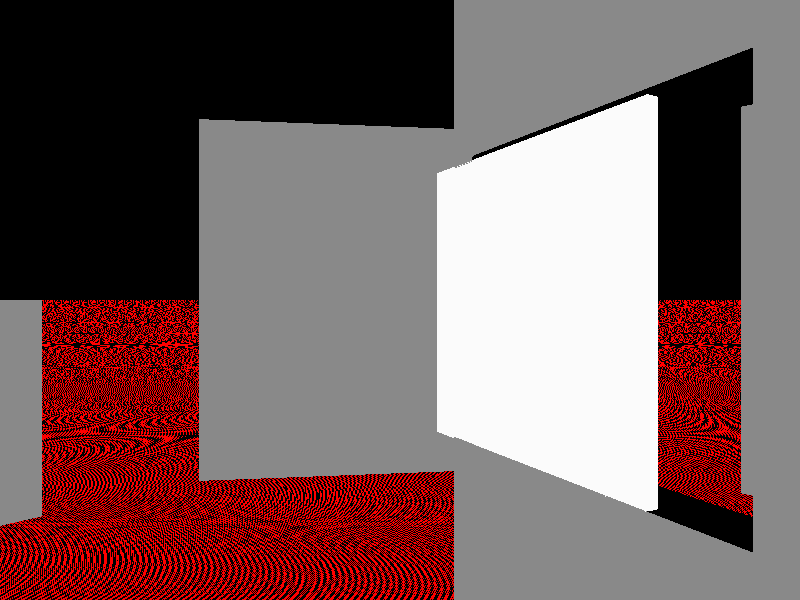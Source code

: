 #version 3.7;
#include "colors.inc"
#include "shapes.inc"

/* 
Plan du sol avec vecteur normal Y P(x,z)
Axe de roation pour les transofromation Y
*/
plane { y, 0
    pigment{
        checker Red Black
        }
}

/* 
Definition du Mur Entier 
Epaisseur = 15 cm
Longueur = 1m = 100 cm
Hauteur = 4 m = 400 cm
On texturera a la fin de l'assemblage des morceau en doublant cette couche et en ajoutant une couche de 1 cm de Verre au milieu 
pour les fenetres.
*/
#declare F_Mur_entier = box {
    <-7.5,0,0>,<7.5,400,100> //Centrage de la partie de mur par rapport a x = 0 et suit l'axe Z
}
/* Version du Mur Entier centree sur (0,0,0) pour faire la fenetre */
#declare F_Mur_avec_fenetre = box {
    <-7.5,-200,-50>,<7.5,200,50> 
}
/* 
Definition taille du trou fenetre // Out
*/
#declare F_Couche_Fenetre = Round_Box( 
    <-8,-40,-40>,
    <8,40,40>,
    0.3,
    false,
)
/*                                                                                                  
Definition de la couche de verre pour les fenetres 
Epaisseur = 3 cm
Longueur = 80cm
Hauteur = 80cm
On utilisera cette couche pour faire des fenetres dans notre mur
*/
#declare F_Couche_verre = Round_Box( 
    <-1.5,0,0>,
    <1.5,79.5,79.5>, // Centrer comme les couches int/ext
    0.3,
    false,
)   

///MATERIAUX

#declare M_Mur = material{
    texture
    {
     pigment{
        rgb<0.5,0.5,0.5>
    }
    finish {
        ambient 1
        emission  0
        specular 1 roughness 1
        reflection 1
        }
    }
}
    
#declare M_Window_Glass =
material{    
    texture{
        pigment{ rgbf<0.98,0.98,0.98,0.8>}
            finish { diffuse 0.1
                reflection 0.2
                specular 0.8
                roughness 0.0003
                phong 1
                phong_size 400}
           }
} 
    
    
    



///HABILLAGE////
#declare Mur_Fenetre= object{
    F_Mur_avec_fenetre
    material{M_Mur}
}
#declare Mur = object{
    F_Mur_entier
    material{M_Mur}
}


#declare Glass_window = object{ 
    F_Couche_verre
    material{M_Window_Glass}
}

#declare Mur_Creuse = difference
{
    object
    {
        Mur_Fenetre
    }
    object
    {
        F_Couche_Fenetre
    }
}

object{
    Mur_Fenetre // Remplacer par mur avec fenetre une fois l'objet final crée
    scale <1,1,sqrt(10)> //Scale de Z
    rotate <0, 19, 0>
    translate <-600,0,0>
    // Segment AI P(x,z) 
}

object{
    Mur
    scale <1,1,sqrt(8)> //Scale de Z
    rotate <0, 45, 0>
    translate <-500,0,300>
    // Segment IH P(x,z)  
}

object{
    Mur_Fenetre // Remplacer par mur avec fenetre une fois l'objet final crée
    scale <1,1,sqrt(10)> //Scale de Z
    rotate <0, 71, 0>
    translate <-300,0,500>
    // Segment HC P(x,z) 
}

object{
    Mur
    scale <1,1,sqrt(10)> //Scale de Z
    rotate <0, 109, 0>
    translate <0,0,600>
    // Segment CG P(x,z)  
}

object{
    Mur_Fenetre // Remplacer par mur avec fenetre une fois l'objet final crée
    scale <1,1,sqrt(8)>
    rotate <0, 135, 0>
    translate <300,0,500>
    // Segment GF P(x,z) 
}

object{
    Mur
    scale <1,1,sqrt(10)> //Scale de Z
    rotate <0, 161, 0>
    translate <500,0,300>
    
    // Segment FB P(x,z) 
}
// Modifier les dimention de ces 3 murs si on veut ajouter des fenetre dedans 
object{
    Mur
    scale<1,1,8>
    translate<-600,0,-800>
    
    // Segment EA P(x,z)
}

object{
    Mur
    scale<1,1,8>
    translate<600,0,-800>
    
    // Segment DB P(x,z)
}

object{
    Mur
    scale<1,1,12>
    rotate<0,90,0>
    translate<-600,0,-800>
    
    // Segment ED P(x,z)
}


#declare Window_Object = union{
    object{Mur_Creuse translate<0,200,0>}
    object{Glass_window translate<-6,159.5,-19.5>}
}

object{Window_Object}

/*
Ajouter du verre (table.pov)
Faire les fenetres (Round_Box voir meuble.pov)
Box qui ferme en haut + en bas
Skysphere + ï¿½clairement
*/

camera { location <-100,200,-100>
        right x*image_width/image_height
        look_at <0,200,100>
        
}

light_source{ 
    <-100,300,-100>
    rgb 1 
}

global_settings{
ambient_light rgb <1,1,1>
assumed_gamma 2.0 
}  
